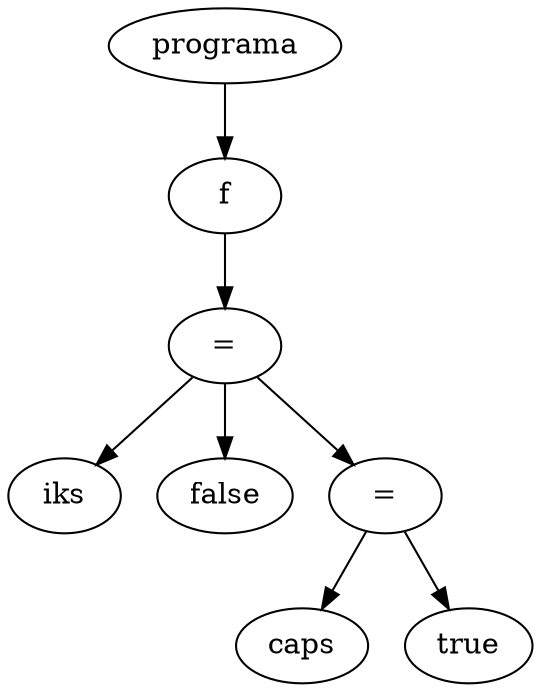 digraph G {
node_0xf73800 [label="programa"]
node_0xf737b0 [label="f"]
node_0xf73800 -> node_0xf737b0
node_0xf73570 [label="="]
node_0xf737b0 -> node_0xf73570
node_0xf73480 [label="iks"]
node_0xf73570 -> node_0xf73480
node_0xf73520 [label="false"]
node_0xf73570 -> node_0xf73520
node_0xf73720 [label="="]
node_0xf73570 -> node_0xf73720
node_0xf73630 [label="caps"]
node_0xf73720 -> node_0xf73630
node_0xf736d0 [label="true"]
node_0xf73720 -> node_0xf736d0
}
